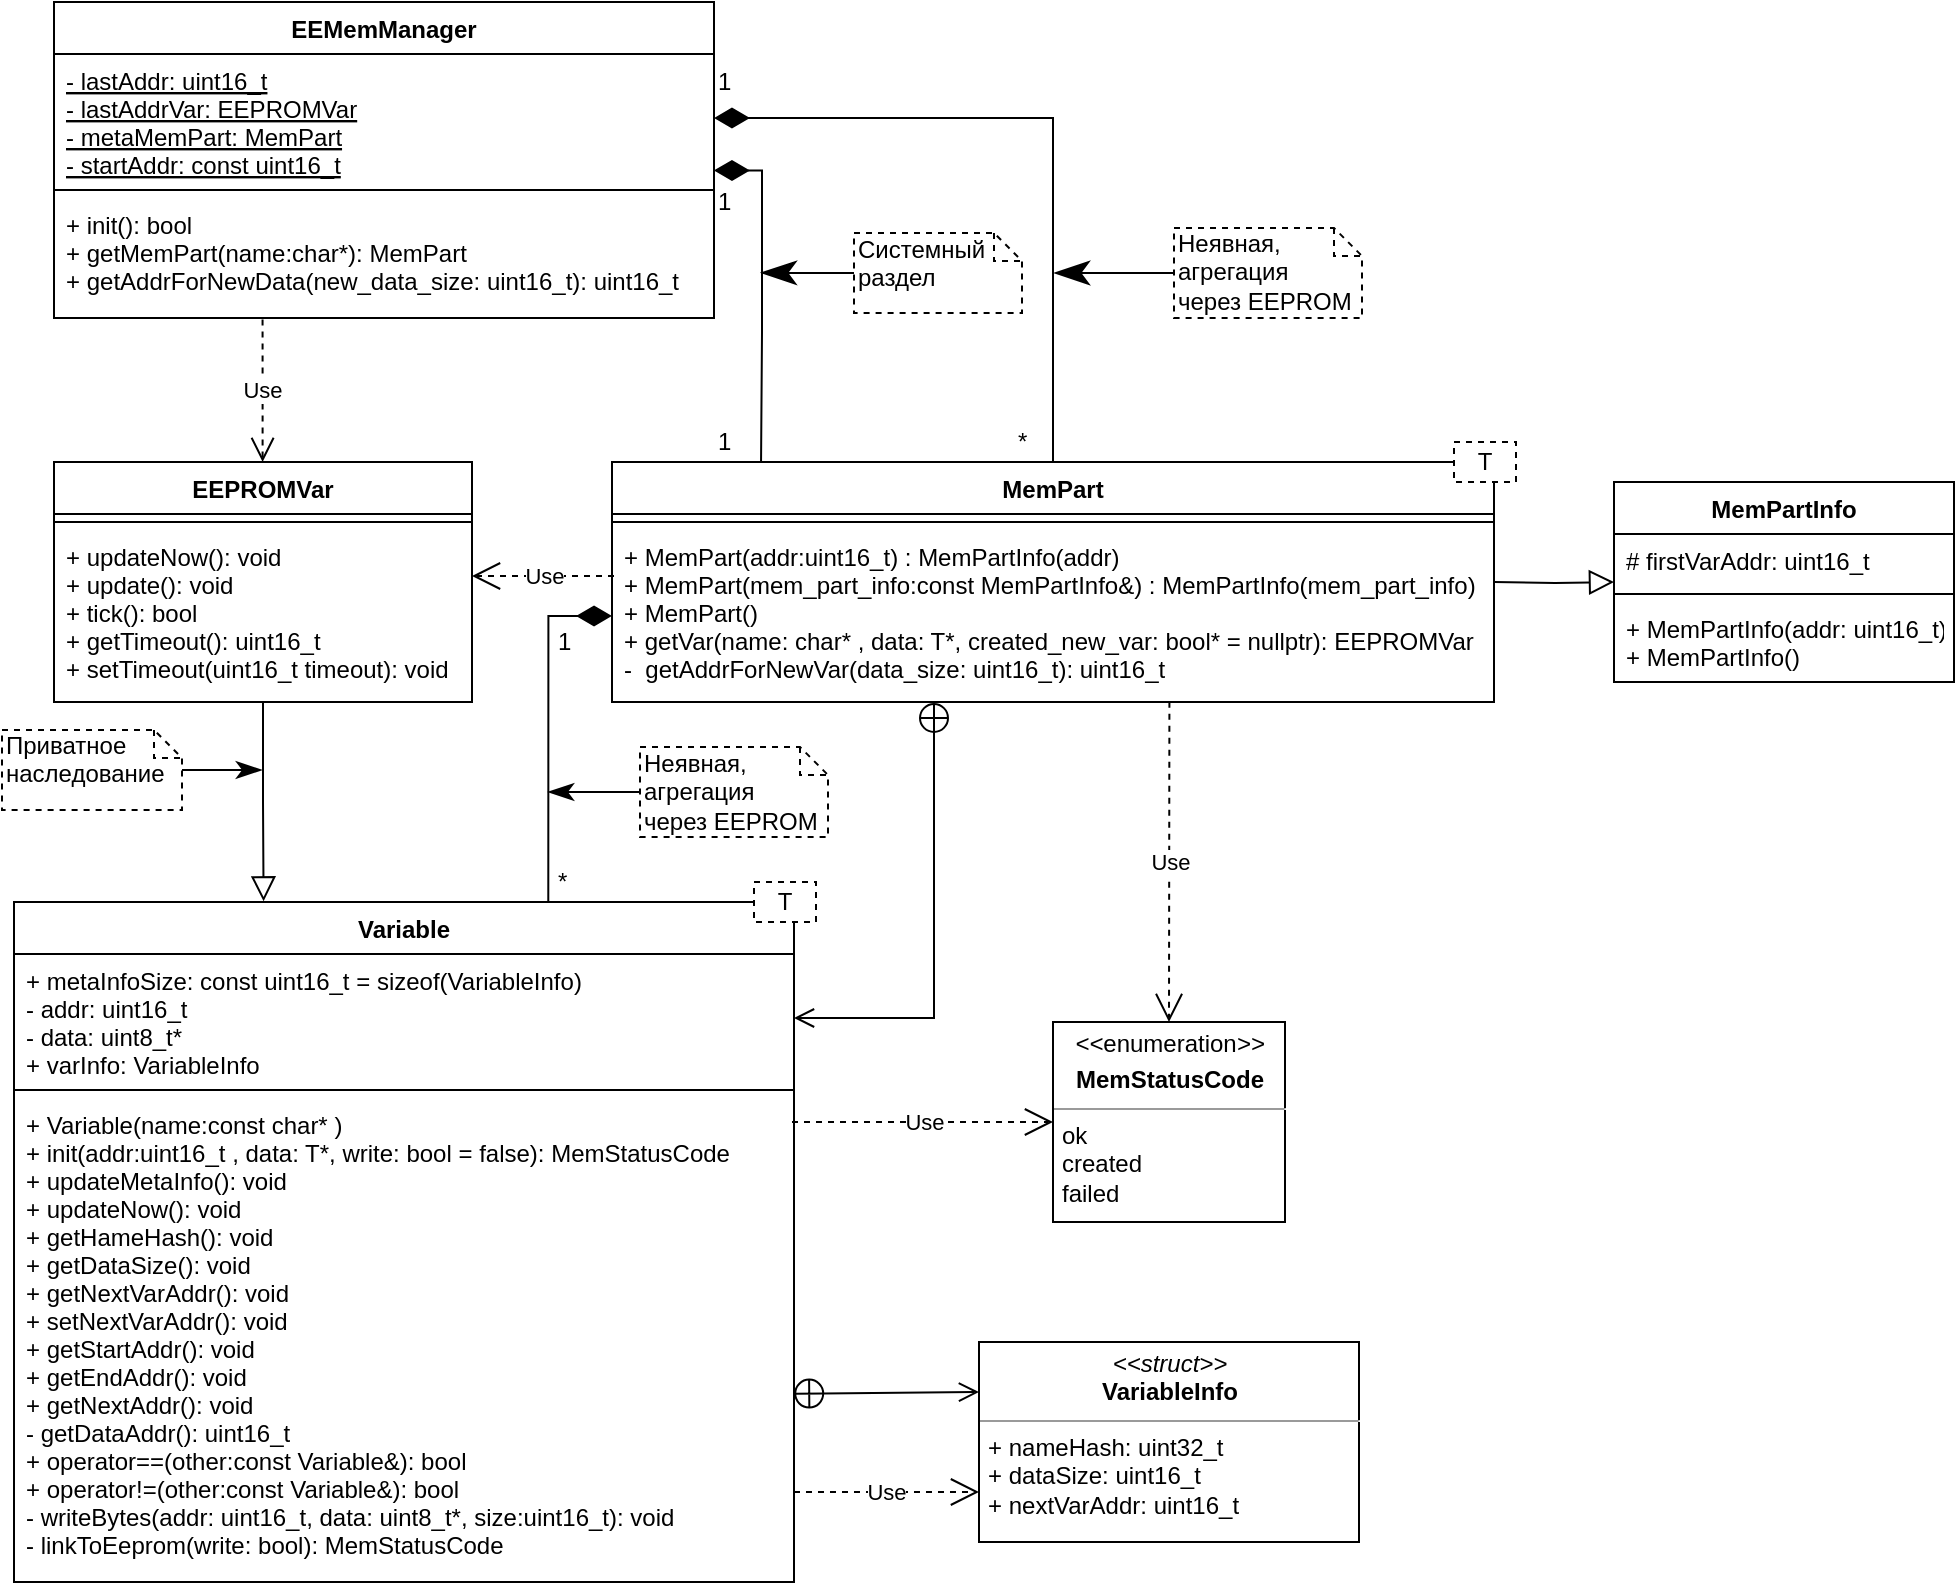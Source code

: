 <mxfile version="12.1.3" pages="1"><diagram id="DedFYuknbq_vAPVtTDtG" name="Page-1"><mxGraphModel dx="2011" dy="881" grid="1" gridSize="10" guides="1" tooltips="1" connect="1" arrows="1" fold="1" page="1" pageScale="1" pageWidth="827" pageHeight="1169" math="0" shadow="0"><root><mxCell id="0"/><mxCell id="1" parent="0"/><mxCell id="_62LkRECYxZQZdVQdUv--48" style="edgeStyle=orthogonalEdgeStyle;rounded=0;orthogonalLoop=1;jettySize=auto;html=1;endArrow=block;endFill=0;strokeWidth=1;endSize=10;entryX=0.32;entryY=-0.001;entryDx=0;entryDy=0;entryPerimeter=0;" edge="1" parent="1" source="_62LkRECYxZQZdVQdUv--50" target="_62LkRECYxZQZdVQdUv--56"><mxGeometry relative="1" as="geometry"><mxPoint x="440" y="649" as="targetPoint"/></mxGeometry></mxCell><mxCell id="_62LkRECYxZQZdVQdUv--49" value="Use" style="edgeStyle=orthogonalEdgeStyle;rounded=0;orthogonalLoop=1;jettySize=auto;html=1;entryX=0.316;entryY=0.999;entryDx=0;entryDy=0;entryPerimeter=0;startArrow=open;startFill=0;startSize=10;endArrow=none;endFill=0;endSize=10;strokeWidth=1;dashed=1;" edge="1" parent="1" source="_62LkRECYxZQZdVQdUv--50" target="_62LkRECYxZQZdVQdUv--75"><mxGeometry relative="1" as="geometry"><Array as="points"><mxPoint x="441" y="394"/></Array></mxGeometry></mxCell><mxCell id="_62LkRECYxZQZdVQdUv--50" value="EEPROMVar" style="swimlane;fontStyle=1;align=center;verticalAlign=top;childLayout=stackLayout;horizontal=1;startSize=26;horizontalStack=0;resizeParent=1;resizeParentMax=0;resizeLast=0;collapsible=1;marginBottom=0;" vertex="1" parent="1"><mxGeometry x="336" y="430" width="209" height="120" as="geometry"/></mxCell><mxCell id="_62LkRECYxZQZdVQdUv--51" value="" style="line;strokeWidth=1;fillColor=none;align=left;verticalAlign=middle;spacingTop=-1;spacingLeft=3;spacingRight=3;rotatable=0;labelPosition=right;points=[];portConstraint=eastwest;" vertex="1" parent="_62LkRECYxZQZdVQdUv--50"><mxGeometry y="26" width="209" height="8" as="geometry"/></mxCell><mxCell id="_62LkRECYxZQZdVQdUv--52" value="+ updateNow(): void&#10;+ update(): void&#10;+ tick(): bool&#10;+ getTimeout(): uint16_t&#10;+ setTimeout(uint16_t timeout): void " style="text;strokeColor=none;fillColor=none;align=left;verticalAlign=top;spacingLeft=4;spacingRight=4;overflow=hidden;rotatable=0;points=[[0,0.5],[1,0.5]];portConstraint=eastwest;" vertex="1" parent="_62LkRECYxZQZdVQdUv--50"><mxGeometry y="34" width="209" height="86" as="geometry"/></mxCell><mxCell id="_62LkRECYxZQZdVQdUv--53" value="MemPart" style="swimlane;fontStyle=1;align=center;verticalAlign=top;childLayout=stackLayout;horizontal=1;startSize=26;horizontalStack=0;resizeParent=1;resizeParentMax=0;resizeLast=0;collapsible=1;marginBottom=0;" vertex="1" parent="1"><mxGeometry x="615" y="430" width="441" height="120" as="geometry"/></mxCell><mxCell id="_62LkRECYxZQZdVQdUv--54" value="" style="line;strokeWidth=1;fillColor=none;align=left;verticalAlign=middle;spacingTop=-1;spacingLeft=3;spacingRight=3;rotatable=0;labelPosition=right;points=[];portConstraint=eastwest;" vertex="1" parent="_62LkRECYxZQZdVQdUv--53"><mxGeometry y="26" width="441" height="8" as="geometry"/></mxCell><mxCell id="_62LkRECYxZQZdVQdUv--55" value="+ MemPart(addr:uint16_t) : MemPartInfo(addr)&#10;+ MemPart(mem_part_info:const MemPartInfo&amp;) : MemPartInfo(mem_part_info)&#10;+ MemPart()&#10;+ getVar(name: char* , data: T*, created_new_var: bool* = nullptr): EEPROMVar&#10;-  getAddrForNewVar(data_size: uint16_t): uint16_t " style="text;strokeColor=none;fillColor=none;align=left;verticalAlign=top;spacingLeft=4;spacingRight=4;overflow=hidden;rotatable=0;points=[[0,0.5],[1,0.5]];portConstraint=eastwest;" vertex="1" parent="_62LkRECYxZQZdVQdUv--53"><mxGeometry y="34" width="441" height="86" as="geometry"/></mxCell><mxCell id="_62LkRECYxZQZdVQdUv--56" value="Variable" style="swimlane;fontStyle=1;align=center;verticalAlign=top;childLayout=stackLayout;horizontal=1;startSize=26;horizontalStack=0;resizeParent=1;resizeParentMax=0;resizeLast=0;collapsible=1;marginBottom=0;" vertex="1" parent="1"><mxGeometry x="316" y="650" width="390" height="340" as="geometry"/></mxCell><mxCell id="_62LkRECYxZQZdVQdUv--57" value="+ metaInfoSize: const uint16_t = sizeof(VariableInfo)&#10;- addr: uint16_t&#10;- data: uint8_t*&#10;+ varInfo: VariableInfo" style="text;strokeColor=none;fillColor=none;align=left;verticalAlign=top;spacingLeft=4;spacingRight=4;overflow=hidden;rotatable=0;points=[[0,0.5],[1,0.5]];portConstraint=eastwest;fontStyle=0" vertex="1" parent="_62LkRECYxZQZdVQdUv--56"><mxGeometry y="26" width="390" height="64" as="geometry"/></mxCell><mxCell id="_62LkRECYxZQZdVQdUv--58" value="" style="line;strokeWidth=1;fillColor=none;align=left;verticalAlign=middle;spacingTop=-1;spacingLeft=3;spacingRight=3;rotatable=0;labelPosition=right;points=[];portConstraint=eastwest;" vertex="1" parent="_62LkRECYxZQZdVQdUv--56"><mxGeometry y="90" width="390" height="8" as="geometry"/></mxCell><mxCell id="_62LkRECYxZQZdVQdUv--59" value="+ Variable(name:const char* )&#10;+ init(addr:uint16_t , data: T*, write: bool = false): MemStatusCode &#10;+ updateMetaInfo(): void&#10;+ updateNow(): void&#10;+ getHameHash(): void&#10;+ getDataSize(): void&#10;+ getNextVarAddr(): void&#10;+ setNextVarAddr(): void&#10;+ getStartAddr(): void&#10;+ getEndAddr(): void&#10;+ getNextAddr(): void&#10;- getDataAddr(): uint16_t&#10;+ operator==(other:const Variable&amp;): bool&#10;+ operator!=(other:const Variable&amp;): bool&#10;- writeBytes(addr: uint16_t, data: uint8_t*, size:uint16_t): void&#10;- linkToEeprom(write: bool): MemStatusCode" style="text;strokeColor=none;fillColor=none;align=left;verticalAlign=top;spacingLeft=4;spacingRight=4;overflow=hidden;rotatable=0;points=[[0,0.5],[1,0.5]];portConstraint=eastwest;" vertex="1" parent="_62LkRECYxZQZdVQdUv--56"><mxGeometry y="98" width="390" height="242" as="geometry"/></mxCell><mxCell id="_62LkRECYxZQZdVQdUv--60" value="T" style="rounded=0;whiteSpace=wrap;html=1;dashed=1;" vertex="1" parent="1"><mxGeometry x="686" y="640" width="31" height="20" as="geometry"/></mxCell><mxCell id="_62LkRECYxZQZdVQdUv--61" value="&lt;p style=&quot;margin: 0px ; margin-top: 4px ; text-align: center&quot;&gt;&lt;i&gt;&amp;lt;&amp;lt;&lt;/i&gt;&lt;span style=&quot;background-color: transparent ; font-style: inherit ; font-weight: inherit ; white-space: inherit ; text-align: left&quot;&gt;enumeration&lt;/span&gt;&lt;i&gt;&amp;gt;&amp;gt;&lt;/i&gt;&lt;/p&gt;&lt;p style=&quot;margin: 0px ; margin-top: 4px ; text-align: center&quot;&gt;&lt;b&gt;MemStatusCode&lt;/b&gt;&lt;br&gt;&lt;/p&gt;&lt;hr size=&quot;1&quot;&gt;&lt;p style=&quot;margin: 0px ; margin-left: 4px&quot;&gt;ok&lt;/p&gt;&lt;p style=&quot;margin: 0px ; margin-left: 4px&quot;&gt;created&lt;/p&gt;&lt;p style=&quot;margin: 0px ; margin-left: 4px&quot;&gt;failed&lt;/p&gt;" style="verticalAlign=top;align=left;overflow=fill;fontSize=12;fontFamily=Helvetica;html=1;fillColor=none;" vertex="1" parent="1"><mxGeometry x="835.5" y="710" width="116" height="100" as="geometry"/></mxCell><mxCell id="_62LkRECYxZQZdVQdUv--62" value="Use" style="endArrow=open;endSize=12;dashed=1;html=1;entryX=0;entryY=0.5;entryDx=0;entryDy=0;" edge="1" parent="1" target="_62LkRECYxZQZdVQdUv--61"><mxGeometry width="160" relative="1" as="geometry"><mxPoint x="705" y="760" as="sourcePoint"/><mxPoint x="826" y="1070" as="targetPoint"/></mxGeometry></mxCell><mxCell id="_62LkRECYxZQZdVQdUv--63" style="edgeStyle=orthogonalEdgeStyle;rounded=0;orthogonalLoop=1;jettySize=auto;html=1;endArrow=classicThin;endFill=1;endSize=10;strokeWidth=1;" edge="1" parent="1" source="_62LkRECYxZQZdVQdUv--64"><mxGeometry relative="1" as="geometry"><mxPoint x="440" y="584" as="targetPoint"/></mxGeometry></mxCell><mxCell id="_62LkRECYxZQZdVQdUv--64" value="Приватное наследование" style="shape=note;whiteSpace=wrap;html=1;size=14;verticalAlign=top;align=left;spacingTop=-6;dashed=1;" vertex="1" parent="1"><mxGeometry x="310" y="564" width="90" height="40" as="geometry"/></mxCell><mxCell id="_62LkRECYxZQZdVQdUv--65" value="&lt;p style=&quot;margin: 0px ; margin-top: 4px ; text-align: center&quot;&gt;&lt;i&gt;&amp;lt;&amp;lt;struct&amp;gt;&amp;gt;&lt;/i&gt;&lt;br&gt;&lt;b&gt;VariableInfo&lt;/b&gt;&lt;br&gt;&lt;/p&gt;&lt;hr size=&quot;1&quot;&gt;&lt;p style=&quot;margin: 0px ; margin-left: 4px&quot;&gt;+ nameHash: uint32_t&lt;br&gt;+ dataSize: uint16_t&lt;/p&gt;&lt;p style=&quot;margin: 0px ; margin-left: 4px&quot;&gt;+&amp;nbsp;nextVarAddr: uint16_t&lt;/p&gt;" style="verticalAlign=top;align=left;overflow=fill;fontSize=12;fontFamily=Helvetica;html=1;fillColor=none;" vertex="1" parent="1"><mxGeometry x="798.5" y="870" width="190" height="100" as="geometry"/></mxCell><mxCell id="_62LkRECYxZQZdVQdUv--66" value="" style="endArrow=open;startArrow=circlePlus;endFill=0;startFill=0;endSize=8;html=1;strokeWidth=1;exitX=0.999;exitY=0.611;exitDx=0;exitDy=0;exitPerimeter=0;entryX=0;entryY=0.25;entryDx=0;entryDy=0;" edge="1" parent="1" source="_62LkRECYxZQZdVQdUv--59" target="_62LkRECYxZQZdVQdUv--65"><mxGeometry width="160" relative="1" as="geometry"><mxPoint x="496" y="1000" as="sourcePoint"/><mxPoint x="656" y="1000" as="targetPoint"/></mxGeometry></mxCell><mxCell id="_62LkRECYxZQZdVQdUv--67" value="Use" style="endArrow=open;endSize=12;dashed=1;html=1;strokeWidth=1;entryX=0;entryY=0.75;entryDx=0;entryDy=0;exitX=1;exitY=0.814;exitDx=0;exitDy=0;exitPerimeter=0;" edge="1" parent="1" source="_62LkRECYxZQZdVQdUv--59" target="_62LkRECYxZQZdVQdUv--65"><mxGeometry width="160" relative="1" as="geometry"><mxPoint x="559" y="991" as="sourcePoint"/><mxPoint x="796" y="1020" as="targetPoint"/></mxGeometry></mxCell><mxCell id="_62LkRECYxZQZdVQdUv--68" value="MemPartInfo" style="swimlane;fontStyle=1;align=center;verticalAlign=top;childLayout=stackLayout;horizontal=1;startSize=26;horizontalStack=0;resizeParent=1;resizeParentMax=0;resizeLast=0;collapsible=1;marginBottom=0;" vertex="1" parent="1"><mxGeometry x="1116" y="440" width="170" height="100" as="geometry"/></mxCell><mxCell id="_62LkRECYxZQZdVQdUv--69" value="# firstVarAddr: uint16_t" style="text;strokeColor=none;fillColor=none;align=left;verticalAlign=top;spacingLeft=4;spacingRight=4;overflow=hidden;rotatable=0;points=[[0,0.5],[1,0.5]];portConstraint=eastwest;" vertex="1" parent="_62LkRECYxZQZdVQdUv--68"><mxGeometry y="26" width="170" height="26" as="geometry"/></mxCell><mxCell id="_62LkRECYxZQZdVQdUv--70" value="" style="line;strokeWidth=1;fillColor=none;align=left;verticalAlign=middle;spacingTop=-1;spacingLeft=3;spacingRight=3;rotatable=0;labelPosition=right;points=[];portConstraint=eastwest;" vertex="1" parent="_62LkRECYxZQZdVQdUv--68"><mxGeometry y="52" width="170" height="8" as="geometry"/></mxCell><mxCell id="_62LkRECYxZQZdVQdUv--71" value="+ MemPartInfo(addr: uint16_t)&#10;+ MemPartInfo()" style="text;strokeColor=none;fillColor=none;align=left;verticalAlign=top;spacingLeft=4;spacingRight=4;overflow=hidden;rotatable=0;points=[[0,0.5],[1,0.5]];portConstraint=eastwest;" vertex="1" parent="_62LkRECYxZQZdVQdUv--68"><mxGeometry y="60" width="170" height="40" as="geometry"/></mxCell><mxCell id="_62LkRECYxZQZdVQdUv--72" value="EEMemManager" style="swimlane;fontStyle=1;align=center;verticalAlign=top;childLayout=stackLayout;horizontal=1;startSize=26;horizontalStack=0;resizeParent=1;resizeParentMax=0;resizeLast=0;collapsible=1;marginBottom=0;" vertex="1" parent="1"><mxGeometry x="336" y="200" width="330" height="158" as="geometry"/></mxCell><mxCell id="_62LkRECYxZQZdVQdUv--73" value="- lastAddr: uint16_t&#10;- lastAddrVar: EEPROMVar&#10;- metaMemPart: MemPart&#10;- startAddr: const uint16_t" style="text;strokeColor=none;fillColor=none;align=left;verticalAlign=top;spacingLeft=4;spacingRight=4;overflow=hidden;rotatable=0;points=[[0,0.5],[1,0.5]];portConstraint=eastwest;fontStyle=4" vertex="1" parent="_62LkRECYxZQZdVQdUv--72"><mxGeometry y="26" width="330" height="64" as="geometry"/></mxCell><mxCell id="_62LkRECYxZQZdVQdUv--74" value="" style="line;strokeWidth=1;fillColor=none;align=left;verticalAlign=middle;spacingTop=-1;spacingLeft=3;spacingRight=3;rotatable=0;labelPosition=right;points=[];portConstraint=eastwest;" vertex="1" parent="_62LkRECYxZQZdVQdUv--72"><mxGeometry y="90" width="330" height="8" as="geometry"/></mxCell><mxCell id="_62LkRECYxZQZdVQdUv--75" value="+ init(): bool&#10;+ getMemPart(name:char*): MemPart&#10;+ getAddrForNewData(new_data_size: uint16_t): uint16_t" style="text;strokeColor=none;fillColor=none;align=left;verticalAlign=top;spacingLeft=4;spacingRight=4;overflow=hidden;rotatable=0;points=[[0,0.5],[1,0.5]];portConstraint=eastwest;" vertex="1" parent="_62LkRECYxZQZdVQdUv--72"><mxGeometry y="98" width="330" height="60" as="geometry"/></mxCell><mxCell id="_62LkRECYxZQZdVQdUv--76" value="T" style="rounded=0;whiteSpace=wrap;html=1;dashed=1;" vertex="1" parent="1"><mxGeometry x="1036" y="420" width="31" height="20" as="geometry"/></mxCell><mxCell id="_62LkRECYxZQZdVQdUv--77" style="edgeStyle=orthogonalEdgeStyle;rounded=0;orthogonalLoop=1;jettySize=auto;html=1;startArrow=diamondThin;startFill=1;startSize=15;endArrow=none;endFill=0;endSize=15;strokeWidth=1;entryX=0.685;entryY=0;entryDx=0;entryDy=0;entryPerimeter=0;" edge="1" parent="1" source="_62LkRECYxZQZdVQdUv--55" target="_62LkRECYxZQZdVQdUv--56"><mxGeometry relative="1" as="geometry"><mxPoint x="583" y="649" as="targetPoint"/></mxGeometry></mxCell><mxCell id="_62LkRECYxZQZdVQdUv--78" style="edgeStyle=orthogonalEdgeStyle;rounded=0;orthogonalLoop=1;jettySize=auto;html=1;startArrow=none;startFill=0;startSize=10;endArrow=classicThin;endFill=1;endSize=10;strokeWidth=1;" edge="1" parent="1" source="_62LkRECYxZQZdVQdUv--79"><mxGeometry relative="1" as="geometry"><mxPoint x="583" y="595" as="targetPoint"/></mxGeometry></mxCell><mxCell id="_62LkRECYxZQZdVQdUv--79" value="Неявная, агрегация&lt;br&gt;через EEPROM" style="shape=note;whiteSpace=wrap;html=1;size=14;verticalAlign=top;align=left;spacingTop=-6;dashed=1;" vertex="1" parent="1"><mxGeometry x="629" y="572.5" width="94" height="45" as="geometry"/></mxCell><mxCell id="_62LkRECYxZQZdVQdUv--80" value="" style="endArrow=open;startArrow=circlePlus;endFill=0;startFill=0;endSize=8;html=1;strokeWidth=1;entryX=1;entryY=0.5;entryDx=0;entryDy=0;edgeStyle=orthogonalEdgeStyle;rounded=0;" edge="1" parent="1" source="_62LkRECYxZQZdVQdUv--55" target="_62LkRECYxZQZdVQdUv--57"><mxGeometry width="160" relative="1" as="geometry"><mxPoint x="786" y="670" as="sourcePoint"/><mxPoint x="946" y="670" as="targetPoint"/><Array as="points"><mxPoint x="776" y="708"/></Array></mxGeometry></mxCell><mxCell id="_62LkRECYxZQZdVQdUv--81" value="Use" style="endArrow=open;endSize=12;dashed=1;html=1;strokeWidth=1;" edge="1" parent="1"><mxGeometry width="160" relative="1" as="geometry"><mxPoint x="616" y="487" as="sourcePoint"/><mxPoint x="545" y="487" as="targetPoint"/></mxGeometry></mxCell><mxCell id="_62LkRECYxZQZdVQdUv--82" style="edgeStyle=orthogonalEdgeStyle;rounded=0;orthogonalLoop=1;jettySize=auto;html=1;startArrow=none;startFill=0;startSize=10;endArrow=block;endFill=0;endSize=10;strokeWidth=1;" edge="1" parent="1" target="_62LkRECYxZQZdVQdUv--68"><mxGeometry relative="1" as="geometry"><mxPoint x="1056" y="490" as="sourcePoint"/></mxGeometry></mxCell><mxCell id="_62LkRECYxZQZdVQdUv--83" value="1" style="text;html=1;resizable=0;points=[];autosize=1;align=left;verticalAlign=top;spacingTop=-4;" vertex="1" parent="1"><mxGeometry x="586" y="510" width="20" height="20" as="geometry"/></mxCell><mxCell id="_62LkRECYxZQZdVQdUv--84" value="*" style="text;html=1;resizable=0;points=[];autosize=1;align=left;verticalAlign=top;spacingTop=-4;" vertex="1" parent="1"><mxGeometry x="586" y="630" width="20" height="20" as="geometry"/></mxCell><mxCell id="_62LkRECYxZQZdVQdUv--85" style="edgeStyle=orthogonalEdgeStyle;rounded=0;orthogonalLoop=1;jettySize=auto;html=1;entryX=0.169;entryY=-0.002;entryDx=0;entryDy=0;startArrow=diamondThin;startFill=1;startSize=15;endArrow=none;endFill=0;endSize=15;strokeWidth=1;exitX=1;exitY=0.91;exitDx=0;exitDy=0;exitPerimeter=0;entryPerimeter=0;" edge="1" parent="1" source="_62LkRECYxZQZdVQdUv--73" target="_62LkRECYxZQZdVQdUv--53"><mxGeometry relative="1" as="geometry"><Array as="points"><mxPoint x="690" y="284"/><mxPoint x="690" y="365"/></Array></mxGeometry></mxCell><mxCell id="_62LkRECYxZQZdVQdUv--86" value="1" style="text;html=1;resizable=0;points=[];autosize=1;align=left;verticalAlign=top;spacingTop=-4;" vertex="1" parent="1"><mxGeometry x="666" y="290" width="20" height="20" as="geometry"/></mxCell><mxCell id="_62LkRECYxZQZdVQdUv--87" value="1" style="text;html=1;resizable=0;points=[];autosize=1;align=left;verticalAlign=top;spacingTop=-4;" vertex="1" parent="1"><mxGeometry x="666" y="410" width="20" height="20" as="geometry"/></mxCell><mxCell id="_62LkRECYxZQZdVQdUv--88" style="edgeStyle=orthogonalEdgeStyle;rounded=0;orthogonalLoop=1;jettySize=auto;html=1;entryX=0.5;entryY=0;entryDx=0;entryDy=0;startArrow=diamondThin;startFill=1;startSize=15;endArrow=none;endFill=0;endSize=15;strokeWidth=1;" edge="1" parent="1" source="_62LkRECYxZQZdVQdUv--73" target="_62LkRECYxZQZdVQdUv--53"><mxGeometry relative="1" as="geometry"/></mxCell><mxCell id="_62LkRECYxZQZdVQdUv--89" value="1" style="text;html=1;resizable=0;points=[];autosize=1;align=left;verticalAlign=top;spacingTop=-4;" vertex="1" parent="1"><mxGeometry x="666" y="230" width="20" height="20" as="geometry"/></mxCell><mxCell id="_62LkRECYxZQZdVQdUv--90" value="*" style="text;html=1;resizable=0;points=[];autosize=1;align=left;verticalAlign=top;spacingTop=-4;" vertex="1" parent="1"><mxGeometry x="816" y="410" width="20" height="20" as="geometry"/></mxCell><mxCell id="_62LkRECYxZQZdVQdUv--91" style="edgeStyle=orthogonalEdgeStyle;rounded=0;orthogonalLoop=1;jettySize=auto;html=1;startArrow=none;startFill=0;startSize=10;endArrow=classicThin;endFill=1;endSize=15;strokeWidth=1;" edge="1" parent="1" source="_62LkRECYxZQZdVQdUv--92"><mxGeometry relative="1" as="geometry"><mxPoint x="836" y="335.5" as="targetPoint"/></mxGeometry></mxCell><mxCell id="_62LkRECYxZQZdVQdUv--92" value="Неявная, агрегация&lt;br&gt;через EEPROM" style="shape=note;whiteSpace=wrap;html=1;size=14;verticalAlign=top;align=left;spacingTop=-6;dashed=1;" vertex="1" parent="1"><mxGeometry x="896" y="313" width="94" height="45" as="geometry"/></mxCell><mxCell id="_62LkRECYxZQZdVQdUv--93" style="edgeStyle=orthogonalEdgeStyle;rounded=0;orthogonalLoop=1;jettySize=auto;html=1;startArrow=none;startFill=0;startSize=10;endArrow=classicThin;endFill=1;endSize=15;strokeWidth=1;" edge="1" parent="1" source="_62LkRECYxZQZdVQdUv--94"><mxGeometry relative="1" as="geometry"><mxPoint x="689.4" y="335.4" as="targetPoint"/></mxGeometry></mxCell><mxCell id="_62LkRECYxZQZdVQdUv--94" value="Системный&amp;nbsp;&lt;br&gt;раздел" style="shape=note;whiteSpace=wrap;html=1;size=14;verticalAlign=top;align=left;spacingTop=-6;dashed=1;" vertex="1" parent="1"><mxGeometry x="736" y="315.5" width="84" height="40" as="geometry"/></mxCell><mxCell id="_62LkRECYxZQZdVQdUv--95" value="Use" style="endArrow=open;endSize=12;dashed=1;html=1;exitX=0.632;exitY=0.998;exitDx=0;exitDy=0;exitPerimeter=0;entryX=0.5;entryY=0;entryDx=0;entryDy=0;" edge="1" parent="1" source="_62LkRECYxZQZdVQdUv--55" target="_62LkRECYxZQZdVQdUv--61"><mxGeometry width="160" relative="1" as="geometry"><mxPoint x="714.83" y="809.062" as="sourcePoint"/><mxPoint x="889" y="751" as="targetPoint"/></mxGeometry></mxCell></root></mxGraphModel></diagram></mxfile>
